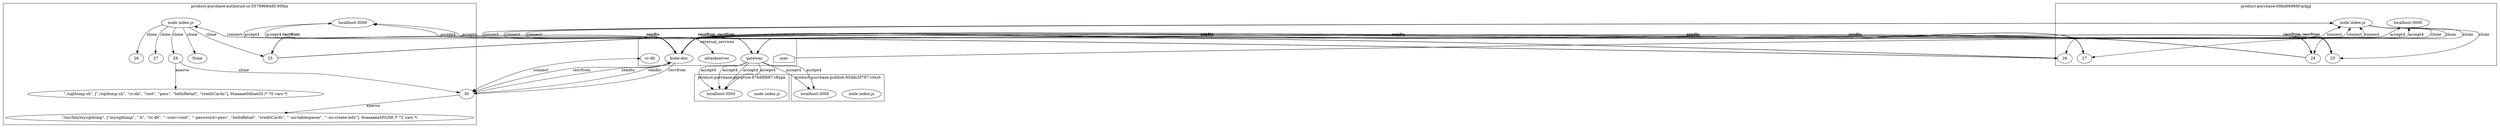 digraph G {
	subgraph "cluster_ product-purchase-authorize-cc-55799684d5-95fnx " {
		label=" product-purchase-authorize-cc-55799684d5-95fnx "
		72360 [label="node index.js"]
		"product-purchase-authorize-cc_localhost_3000" [label="localhost:3000"]
		"product-purchase-authorize-cc_localhost_3000" [label="localhost:3000"]
		72360 -> 77137 [label=clone]
		72360 -> 77146 [label=clone]
		72360 -> 77155 [label=clone]
		72360 -> 78392 [label=clone]
		"product-purchase-authorize-cc_localhost_3000" [label="localhost:3000"]
		"product-purchase-authorize-cc_localhost_3000" [label="localhost:3000"]
		72360 -> None [label=clone]
		77137 [label=25]
		77146 [label=26]
		77155 [label=27]
		78392 [label=28]
		" product-purchase-authorize-cc-55799684d5-95fnx _./sqldump.sh cc-db root pass helloRetail creditCards" [label="\"./sqldump.sh\", [\"./sqldump.sh\", \"cc-db\", \"root\", \"pass\", \"helloRetail\", \"creditCards\"], 0xaaaae0dbae20 /* 70 vars */"]
		78392 -> " product-purchase-authorize-cc-55799684d5-95fnx _./sqldump.sh cc-db root pass helloRetail creditCards" [label=execve]
		78392 -> 78409 [label=clone]
		78409 [label=30]
		" product-purchase-authorize-cc-55799684d5-95fnx _mysqldump -h cc-db --user=root --password=pass helloRetail creditCards --no-tablespaces --no-create-info" [label="\"/usr/bin/mysqldump\", [\"mysqldump\", \"-h\", \"cc-db\", \"--user=root\", \"--password=pass\", \"helloRetail\", \"creditCards\", \"--no-tablespaces\", \"--no-create-info\"], 0xaaaaea5f0268 /* 72 vars */"]
		78409 -> " product-purchase-authorize-cc-55799684d5-95fnx _mysqldump -h cc-db --user=root --password=pass helloRetail creditCards --no-tablespaces --no-create-info" [label=execve]
	}
	subgraph "cluster_ product-purchase-69bd66969f-qckjg " {
		label=" product-purchase-69bd66969f-qckjg "
		73260 [label="node index.js"]
		"product-purchase_localhost_3000" [label="localhost:3000"]
		"product-purchase_localhost_3000" [label="localhost:3000"]
		73260 -> 77099 [label=clone]
		73260 -> 77109 [label=clone]
		73260 -> 77101 [label=clone]
		73260 -> 77116 [label=clone]
		77099 [label=24]
		77109 [label=25]
		77101 [label=26]
		77116 [label=27]
	}
	subgraph "cluster_ product-purchase-get-price-87bd8f687-r8xpn " {
		label=" product-purchase-get-price-87bd8f687-r8xpn "
		74617 [label="node index.js"]
		"product-purchase-get-price_localhost_3000" [label="localhost:3000"]
		"product-purchase-get-price_localhost_3000" [label="localhost:3000"]
		"product-purchase-get-price_localhost_3000" [label="localhost:3000"]
		"product-purchase-get-price_localhost_3000" [label="localhost:3000"]
	}
	subgraph "cluster_ product-purchase-publish-65ddc5f797-vdsnt " {
		label=" product-purchase-publish-65ddc5f797-vdsnt "
		76099 [label="node index.js"]
		"product-purchase-publish_localhost_3000" [label="localhost:3000"]
		"product-purchase-publish_localhost_3000" [label="localhost:3000"]
	}
	subgraph cluster_services {
		label=external_services
		user [shape=house]
		"10.107.89.58_8080" -> "product-purchase-authorize-cc_localhost_3000" [label=accept4]
		"10.107.89.58_8080" -> "product-purchase-authorize-cc_localhost_3000" [label=accept4]
		"10.102.48.68_8889" [label=attackserver]
		72360 -> "10.102.48.68_8889" [label=connect dir=both]
		"10.107.89.58_8080" -> "product-purchase-authorize-cc_localhost_3000" [label=accept4]
		"10.107.89.58_8080" -> "product-purchase-authorize-cc_localhost_3000" [label=accept4]
		"10.96.0.10_53" [label="kube-dns"]
		77137 -> "10.96.0.10_53" [label=sendto]
		"10.96.0.10_53" [label="kube-dns"]
		77137 -> "10.96.0.10_53" [label=sendto]
		"10.96.0.10_53" [label="kube-dns"]
		"10.96.0.10_53" -> 77137 [label=recvfrom]
		"10.96.0.10_53" [label="kube-dns"]
		"10.96.0.10_53" -> 77137 [label=recvfrom]
		"10.96.0.10_53" [label="kube-dns"]
		77137 -> "10.96.0.10_53" [label=sendto]
		"10.96.0.10_53" [label="kube-dns"]
		77137 -> "10.96.0.10_53" [label=sendto]
		"10.96.0.10_53" [label="kube-dns"]
		"10.96.0.10_53" -> 77137 [label=recvfrom]
		"10.96.0.10_53" [label="kube-dns"]
		"10.96.0.10_53" -> 77137 [label=recvfrom]
		"10.96.0.10_53" [label="kube-dns"]
		77137 -> "10.96.0.10_53" [label=sendto]
		"10.96.0.10_53" [label="kube-dns"]
		77137 -> "10.96.0.10_53" [label=sendto]
		"10.96.0.10_53" [label="kube-dns"]
		"10.96.0.10_53" -> 77137 [label=recvfrom]
		"10.96.0.10_53" [label="kube-dns"]
		"10.96.0.10_53" -> 77137 [label=recvfrom]
		"10.96.0.10_53" [label="kube-dns"]
		77137 -> "10.96.0.10_53" [label=sendto]
		"10.96.0.10_53" [label="kube-dns"]
		77137 -> "10.96.0.10_53" [label=sendto]
		"10.96.0.10_53" [label="kube-dns"]
		"10.96.0.10_53" -> 77137 [label=recvfrom]
		"10.96.0.10_53" [label="kube-dns"]
		"10.96.0.10_53" -> 77137 [label=recvfrom]
		"10.96.0.10_53" [label="kube-dns"]
		78409 -> "10.96.0.10_53" [label=sendto]
		"10.96.0.10_53" [label="kube-dns"]
		78409 -> "10.96.0.10_53" [label=sendto]
		"10.96.0.10_53" [label="kube-dns"]
		"10.96.0.10_53" -> 78409 [label=recvfrom]
		"10.96.0.10_53" [label="kube-dns"]
		"10.96.0.10_53" -> 78409 [label=recvfrom]
		"10.106.169.67_3306" [label="cc-db"]
		78409 -> "10.106.169.67_3306" [label=connect dir=both]
		user -> "product-purchase_localhost_3000" [label=accept4]
		user -> "product-purchase_localhost_3000" [label=accept4]
		"10.107.89.58_8080" [label=gateway]
		73260 -> "10.107.89.58_8080" [label=connect dir=both]
		"10.107.89.58_8080" [label=gateway]
		73260 -> "10.107.89.58_8080" [label=connect dir=both]
		"10.107.89.58_8080" [label=gateway]
		73260 -> "10.107.89.58_8080" [label=connect dir=both]
		"10.107.89.58_8080" [label=gateway]
		73260 -> "10.107.89.58_8080" [label=connect dir=both]
		"10.107.89.58_8080" [label=gateway]
		73260 -> "10.107.89.58_8080" [label=connect dir=both]
		"10.107.89.58_8080" [label=gateway]
		73260 -> "10.107.89.58_8080" [label=connect dir=both]
		"10.96.0.10_53" [label="kube-dns"]
		77099 -> "10.96.0.10_53" [label=sendto]
		"10.96.0.10_53" [label="kube-dns"]
		77099 -> "10.96.0.10_53" [label=sendto]
		"10.96.0.10_53" [label="kube-dns"]
		"10.96.0.10_53" -> 77099 [label=recvfrom]
		"10.96.0.10_53" [label="kube-dns"]
		"10.96.0.10_53" -> 77099 [label=recvfrom]
		"10.96.0.10_53" [label="kube-dns"]
		77099 -> "10.96.0.10_53" [label=sendto]
		"10.96.0.10_53" [label="kube-dns"]
		77099 -> "10.96.0.10_53" [label=sendto]
		"10.96.0.10_53" [label="kube-dns"]
		"10.96.0.10_53" -> 77099 [label=recvfrom]
		"10.96.0.10_53" [label="kube-dns"]
		"10.96.0.10_53" -> 77099 [label=recvfrom]
		"10.96.0.10_53" [label="kube-dns"]
		77099 -> "10.96.0.10_53" [label=sendto]
		"10.96.0.10_53" [label="kube-dns"]
		77099 -> "10.96.0.10_53" [label=sendto]
		"10.96.0.10_53" [label="kube-dns"]
		"10.96.0.10_53" -> 77099 [label=recvfrom]
		"10.96.0.10_53" [label="kube-dns"]
		"10.96.0.10_53" -> 77099 [label=recvfrom]
		"10.96.0.10_53" [label="kube-dns"]
		77099 -> "10.96.0.10_53" [label=sendto]
		"10.96.0.10_53" [label="kube-dns"]
		77099 -> "10.96.0.10_53" [label=sendto]
		"10.96.0.10_53" [label="kube-dns"]
		"10.96.0.10_53" -> 77099 [label=recvfrom]
		"10.96.0.10_53" [label="kube-dns"]
		"10.96.0.10_53" -> 77099 [label=recvfrom]
		"10.96.0.10_53" [label="kube-dns"]
		77099 -> "10.96.0.10_53" [label=sendto]
		"10.96.0.10_53" [label="kube-dns"]
		77099 -> "10.96.0.10_53" [label=sendto]
		"10.96.0.10_53" [label="kube-dns"]
		"10.96.0.10_53" -> 77099 [label=recvfrom]
		"10.96.0.10_53" [label="kube-dns"]
		"10.96.0.10_53" -> 77099 [label=recvfrom]
		"10.96.0.10_53" [label="kube-dns"]
		77099 -> "10.96.0.10_53" [label=sendto]
		"10.96.0.10_53" [label="kube-dns"]
		77099 -> "10.96.0.10_53" [label=sendto]
		"10.96.0.10_53" [label="kube-dns"]
		"10.96.0.10_53" -> 77099 [label=recvfrom]
		"10.96.0.10_53" [label="kube-dns"]
		"10.96.0.10_53" -> 77099 [label=recvfrom]
		"10.96.0.10_53" [label="kube-dns"]
		77099 -> "10.96.0.10_53" [label=sendto]
		"10.96.0.10_53" [label="kube-dns"]
		77099 -> "10.96.0.10_53" [label=sendto]
		"10.96.0.10_53" [label="kube-dns"]
		"10.96.0.10_53" -> 77099 [label=recvfrom]
		"10.96.0.10_53" [label="kube-dns"]
		"10.96.0.10_53" -> 77099 [label=recvfrom]
		"10.96.0.10_53" [label="kube-dns"]
		77099 -> "10.96.0.10_53" [label=sendto]
		"10.96.0.10_53" [label="kube-dns"]
		77099 -> "10.96.0.10_53" [label=sendto]
		"10.96.0.10_53" [label="kube-dns"]
		"10.96.0.10_53" -> 77099 [label=recvfrom]
		"10.96.0.10_53" [label="kube-dns"]
		"10.96.0.10_53" -> 77099 [label=recvfrom]
		"10.96.0.10_53" [label="kube-dns"]
		77109 -> "10.96.0.10_53" [label=sendto]
		"10.96.0.10_53" [label="kube-dns"]
		77109 -> "10.96.0.10_53" [label=sendto]
		"10.96.0.10_53" [label="kube-dns"]
		"10.96.0.10_53" -> 77109 [label=recvfrom]
		"10.96.0.10_53" [label="kube-dns"]
		"10.96.0.10_53" -> 77109 [label=recvfrom]
		"10.96.0.10_53" [label="kube-dns"]
		77109 -> "10.96.0.10_53" [label=sendto]
		"10.96.0.10_53" [label="kube-dns"]
		77109 -> "10.96.0.10_53" [label=sendto]
		"10.96.0.10_53" [label="kube-dns"]
		"10.96.0.10_53" -> 77109 [label=recvfrom]
		"10.96.0.10_53" [label="kube-dns"]
		"10.96.0.10_53" -> 77109 [label=recvfrom]
		"10.96.0.10_53" [label="kube-dns"]
		77109 -> "10.96.0.10_53" [label=sendto]
		"10.96.0.10_53" [label="kube-dns"]
		77109 -> "10.96.0.10_53" [label=sendto]
		"10.96.0.10_53" [label="kube-dns"]
		"10.96.0.10_53" -> 77109 [label=recvfrom]
		"10.96.0.10_53" [label="kube-dns"]
		"10.96.0.10_53" -> 77109 [label=recvfrom]
		"10.96.0.10_53" [label="kube-dns"]
		77109 -> "10.96.0.10_53" [label=sendto]
		"10.96.0.10_53" [label="kube-dns"]
		77109 -> "10.96.0.10_53" [label=sendto]
		"10.96.0.10_53" [label="kube-dns"]
		"10.96.0.10_53" -> 77109 [label=recvfrom]
		"10.96.0.10_53" [label="kube-dns"]
		"10.96.0.10_53" -> 77109 [label=recvfrom]
		"10.96.0.10_53" [label="kube-dns"]
		77101 -> "10.96.0.10_53" [label=sendto]
		"10.96.0.10_53" [label="kube-dns"]
		77101 -> "10.96.0.10_53" [label=sendto]
		"10.96.0.10_53" [label="kube-dns"]
		"10.96.0.10_53" -> 77101 [label=recvfrom]
		"10.96.0.10_53" [label="kube-dns"]
		"10.96.0.10_53" -> 77101 [label=recvfrom]
		"10.96.0.10_53" [label="kube-dns"]
		77101 -> "10.96.0.10_53" [label=sendto]
		"10.96.0.10_53" [label="kube-dns"]
		77101 -> "10.96.0.10_53" [label=sendto]
		"10.96.0.10_53" [label="kube-dns"]
		"10.96.0.10_53" -> 77101 [label=recvfrom]
		"10.96.0.10_53" [label="kube-dns"]
		"10.96.0.10_53" -> 77101 [label=recvfrom]
		"10.96.0.10_53" [label="kube-dns"]
		77101 -> "10.96.0.10_53" [label=sendto]
		"10.96.0.10_53" [label="kube-dns"]
		77101 -> "10.96.0.10_53" [label=sendto]
		"10.96.0.10_53" [label="kube-dns"]
		"10.96.0.10_53" -> 77101 [label=recvfrom]
		"10.96.0.10_53" [label="kube-dns"]
		"10.96.0.10_53" -> 77101 [label=recvfrom]
		"10.96.0.10_53" [label="kube-dns"]
		77101 -> "10.96.0.10_53" [label=sendto]
		"10.96.0.10_53" [label="kube-dns"]
		77101 -> "10.96.0.10_53" [label=sendto]
		"10.96.0.10_53" [label="kube-dns"]
		"10.96.0.10_53" -> 77101 [label=recvfrom]
		"10.96.0.10_53" [label="kube-dns"]
		"10.96.0.10_53" -> 77101 [label=recvfrom]
		"10.96.0.10_53" [label="kube-dns"]
		77101 -> "10.96.0.10_53" [label=sendto]
		"10.96.0.10_53" [label="kube-dns"]
		77101 -> "10.96.0.10_53" [label=sendto]
		"10.96.0.10_53" [label="kube-dns"]
		"10.96.0.10_53" -> 77101 [label=recvfrom]
		"10.96.0.10_53" [label="kube-dns"]
		"10.96.0.10_53" -> 77101 [label=recvfrom]
		"10.96.0.10_53" [label="kube-dns"]
		77101 -> "10.96.0.10_53" [label=sendto]
		"10.96.0.10_53" [label="kube-dns"]
		77101 -> "10.96.0.10_53" [label=sendto]
		"10.96.0.10_53" [label="kube-dns"]
		"10.96.0.10_53" -> 77101 [label=recvfrom]
		"10.96.0.10_53" [label="kube-dns"]
		"10.96.0.10_53" -> 77101 [label=recvfrom]
		"10.96.0.10_53" [label="kube-dns"]
		77101 -> "10.96.0.10_53" [label=sendto]
		"10.96.0.10_53" [label="kube-dns"]
		77101 -> "10.96.0.10_53" [label=sendto]
		"10.96.0.10_53" [label="kube-dns"]
		"10.96.0.10_53" -> 77101 [label=recvfrom]
		"10.96.0.10_53" [label="kube-dns"]
		"10.96.0.10_53" -> 77101 [label=recvfrom]
		"10.96.0.10_53" [label="kube-dns"]
		77101 -> "10.96.0.10_53" [label=sendto]
		"10.96.0.10_53" [label="kube-dns"]
		77101 -> "10.96.0.10_53" [label=sendto]
		"10.96.0.10_53" [label="kube-dns"]
		"10.96.0.10_53" -> 77101 [label=recvfrom]
		"10.96.0.10_53" [label="kube-dns"]
		"10.96.0.10_53" -> 77101 [label=recvfrom]
		"10.96.0.10_53" [label="kube-dns"]
		77116 -> "10.96.0.10_53" [label=sendto]
		"10.96.0.10_53" [label="kube-dns"]
		77116 -> "10.96.0.10_53" [label=sendto]
		"10.96.0.10_53" [label="kube-dns"]
		"10.96.0.10_53" -> 77116 [label=recvfrom]
		"10.96.0.10_53" [label="kube-dns"]
		"10.96.0.10_53" -> 77116 [label=recvfrom]
		"10.96.0.10_53" [label="kube-dns"]
		77116 -> "10.96.0.10_53" [label=sendto]
		"10.96.0.10_53" [label="kube-dns"]
		77116 -> "10.96.0.10_53" [label=sendto]
		"10.96.0.10_53" [label="kube-dns"]
		"10.96.0.10_53" -> 77116 [label=recvfrom]
		"10.96.0.10_53" [label="kube-dns"]
		"10.96.0.10_53" -> 77116 [label=recvfrom]
		"10.96.0.10_53" [label="kube-dns"]
		77116 -> "10.96.0.10_53" [label=sendto]
		"10.96.0.10_53" [label="kube-dns"]
		77116 -> "10.96.0.10_53" [label=sendto]
		"10.96.0.10_53" [label="kube-dns"]
		"10.96.0.10_53" -> 77116 [label=recvfrom]
		"10.96.0.10_53" [label="kube-dns"]
		"10.96.0.10_53" -> 77116 [label=recvfrom]
		"10.96.0.10_53" [label="kube-dns"]
		77116 -> "10.96.0.10_53" [label=sendto]
		"10.96.0.10_53" [label="kube-dns"]
		77116 -> "10.96.0.10_53" [label=sendto]
		"10.96.0.10_53" [label="kube-dns"]
		"10.96.0.10_53" -> 77116 [label=recvfrom]
		"10.96.0.10_53" [label="kube-dns"]
		"10.96.0.10_53" -> 77116 [label=recvfrom]
		"10.107.89.58_8080" -> "product-purchase-get-price_localhost_3000" [label=accept4]
		"10.107.89.58_8080" -> "product-purchase-get-price_localhost_3000" [label=accept4]
		"10.107.89.58_8080" -> "product-purchase-get-price_localhost_3000" [label=accept4]
		"10.107.89.58_8080" -> "product-purchase-get-price_localhost_3000" [label=accept4]
		"10.107.89.58_8080" -> "product-purchase-publish_localhost_3000" [label=accept4]
		"10.107.89.58_8080" -> "product-purchase-publish_localhost_3000" [label=accept4]
	}
}
